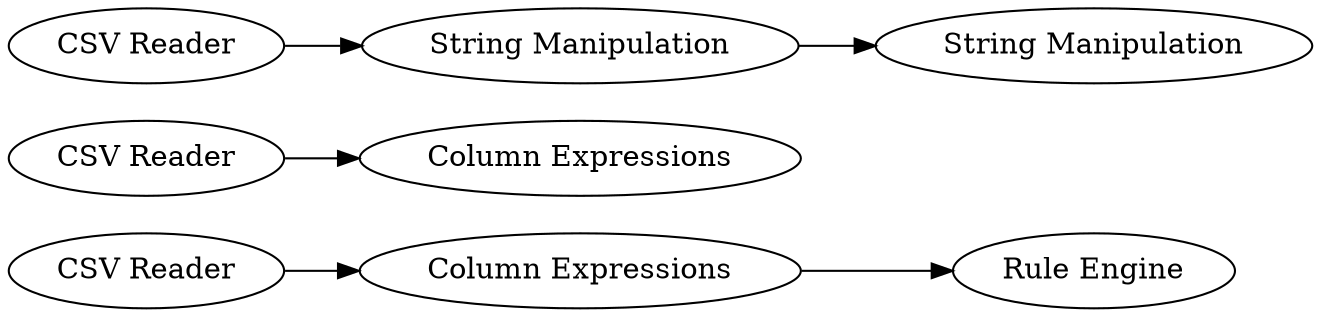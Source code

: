 digraph {
	8 -> 9
	3 -> 8
	2 -> 7
	5 -> 6
	1 -> 5
	5 [label="String Manipulation"]
	1 [label="CSV Reader"]
	7 [label="Column Expressions"]
	9 [label="Rule Engine"]
	8 [label="Column Expressions"]
	6 [label="String Manipulation"]
	3 [label="CSV Reader"]
	2 [label="CSV Reader"]
	rankdir=LR
}
